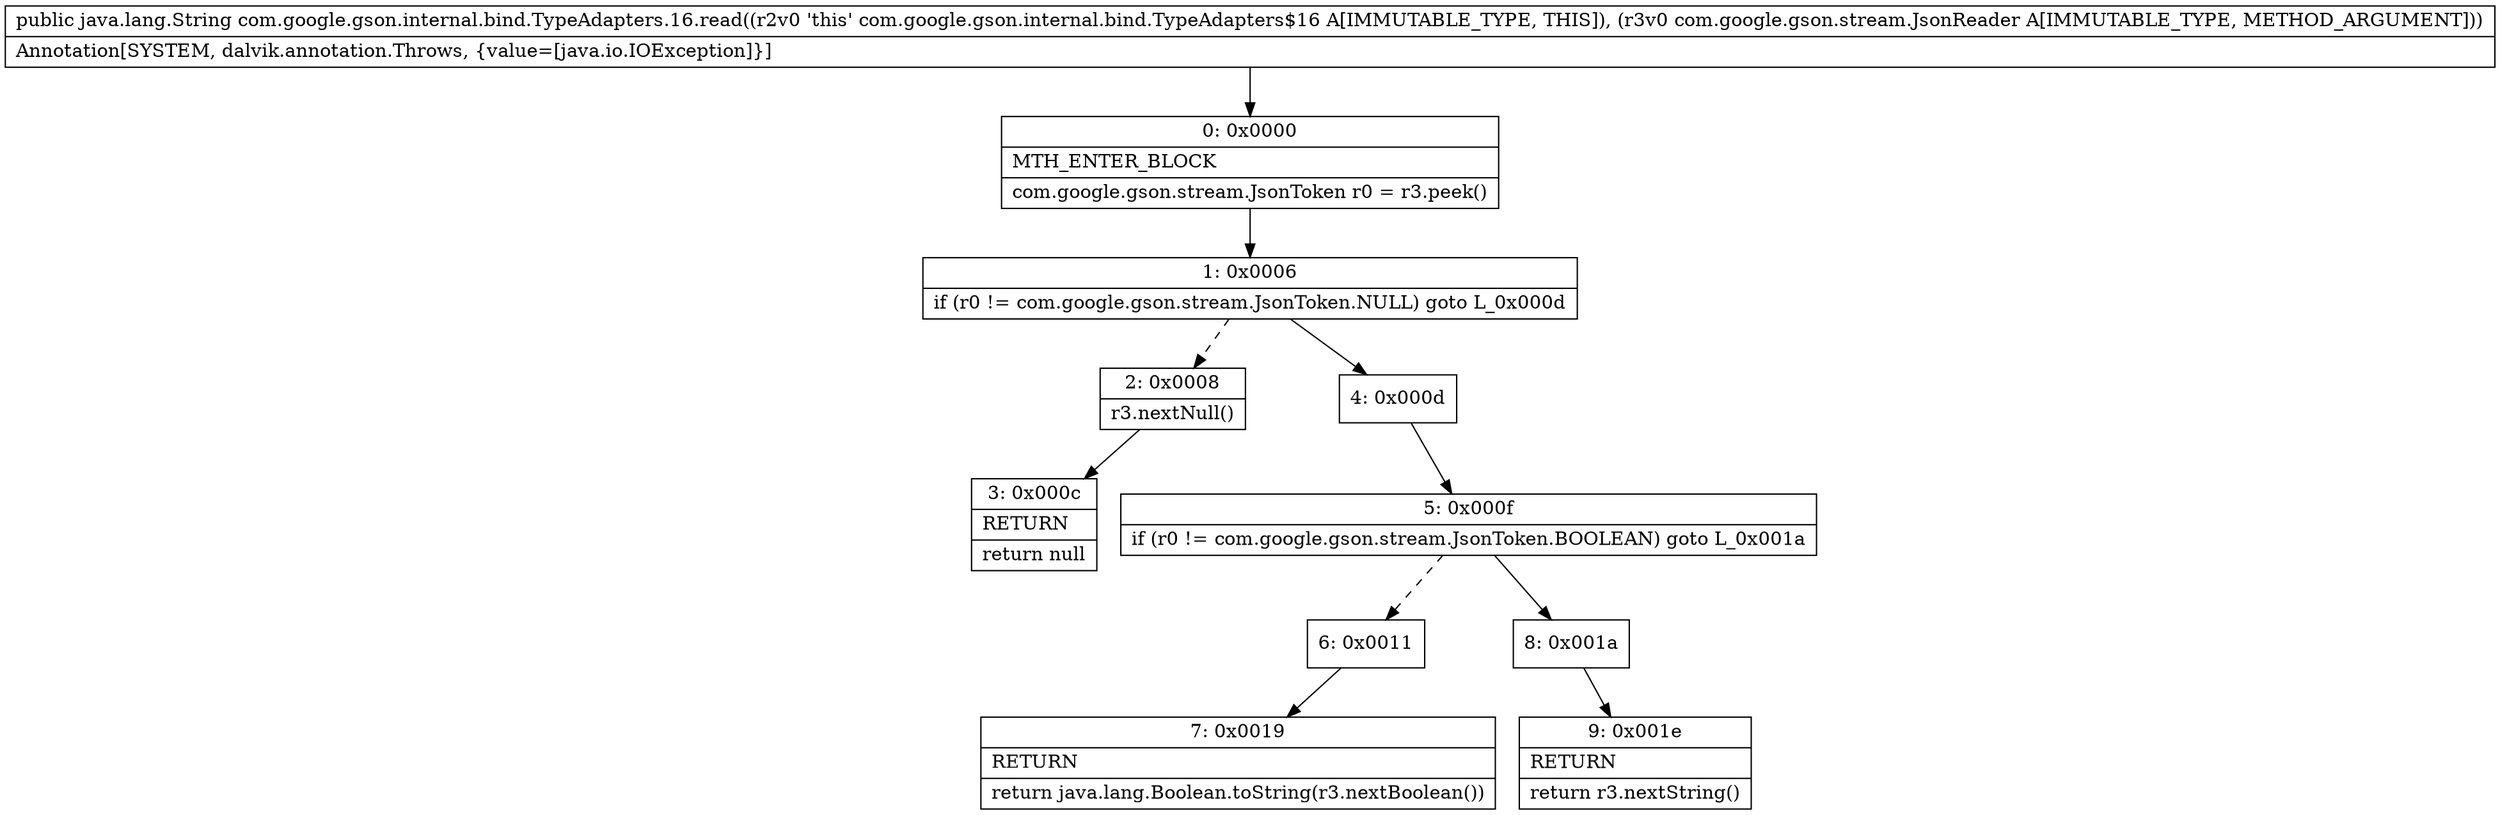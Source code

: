digraph "CFG forcom.google.gson.internal.bind.TypeAdapters.16.read(Lcom\/google\/gson\/stream\/JsonReader;)Ljava\/lang\/String;" {
Node_0 [shape=record,label="{0\:\ 0x0000|MTH_ENTER_BLOCK\l|com.google.gson.stream.JsonToken r0 = r3.peek()\l}"];
Node_1 [shape=record,label="{1\:\ 0x0006|if (r0 != com.google.gson.stream.JsonToken.NULL) goto L_0x000d\l}"];
Node_2 [shape=record,label="{2\:\ 0x0008|r3.nextNull()\l}"];
Node_3 [shape=record,label="{3\:\ 0x000c|RETURN\l|return null\l}"];
Node_4 [shape=record,label="{4\:\ 0x000d}"];
Node_5 [shape=record,label="{5\:\ 0x000f|if (r0 != com.google.gson.stream.JsonToken.BOOLEAN) goto L_0x001a\l}"];
Node_6 [shape=record,label="{6\:\ 0x0011}"];
Node_7 [shape=record,label="{7\:\ 0x0019|RETURN\l|return java.lang.Boolean.toString(r3.nextBoolean())\l}"];
Node_8 [shape=record,label="{8\:\ 0x001a}"];
Node_9 [shape=record,label="{9\:\ 0x001e|RETURN\l|return r3.nextString()\l}"];
MethodNode[shape=record,label="{public java.lang.String com.google.gson.internal.bind.TypeAdapters.16.read((r2v0 'this' com.google.gson.internal.bind.TypeAdapters$16 A[IMMUTABLE_TYPE, THIS]), (r3v0 com.google.gson.stream.JsonReader A[IMMUTABLE_TYPE, METHOD_ARGUMENT]))  | Annotation[SYSTEM, dalvik.annotation.Throws, \{value=[java.io.IOException]\}]\l}"];
MethodNode -> Node_0;
Node_0 -> Node_1;
Node_1 -> Node_2[style=dashed];
Node_1 -> Node_4;
Node_2 -> Node_3;
Node_4 -> Node_5;
Node_5 -> Node_6[style=dashed];
Node_5 -> Node_8;
Node_6 -> Node_7;
Node_8 -> Node_9;
}

